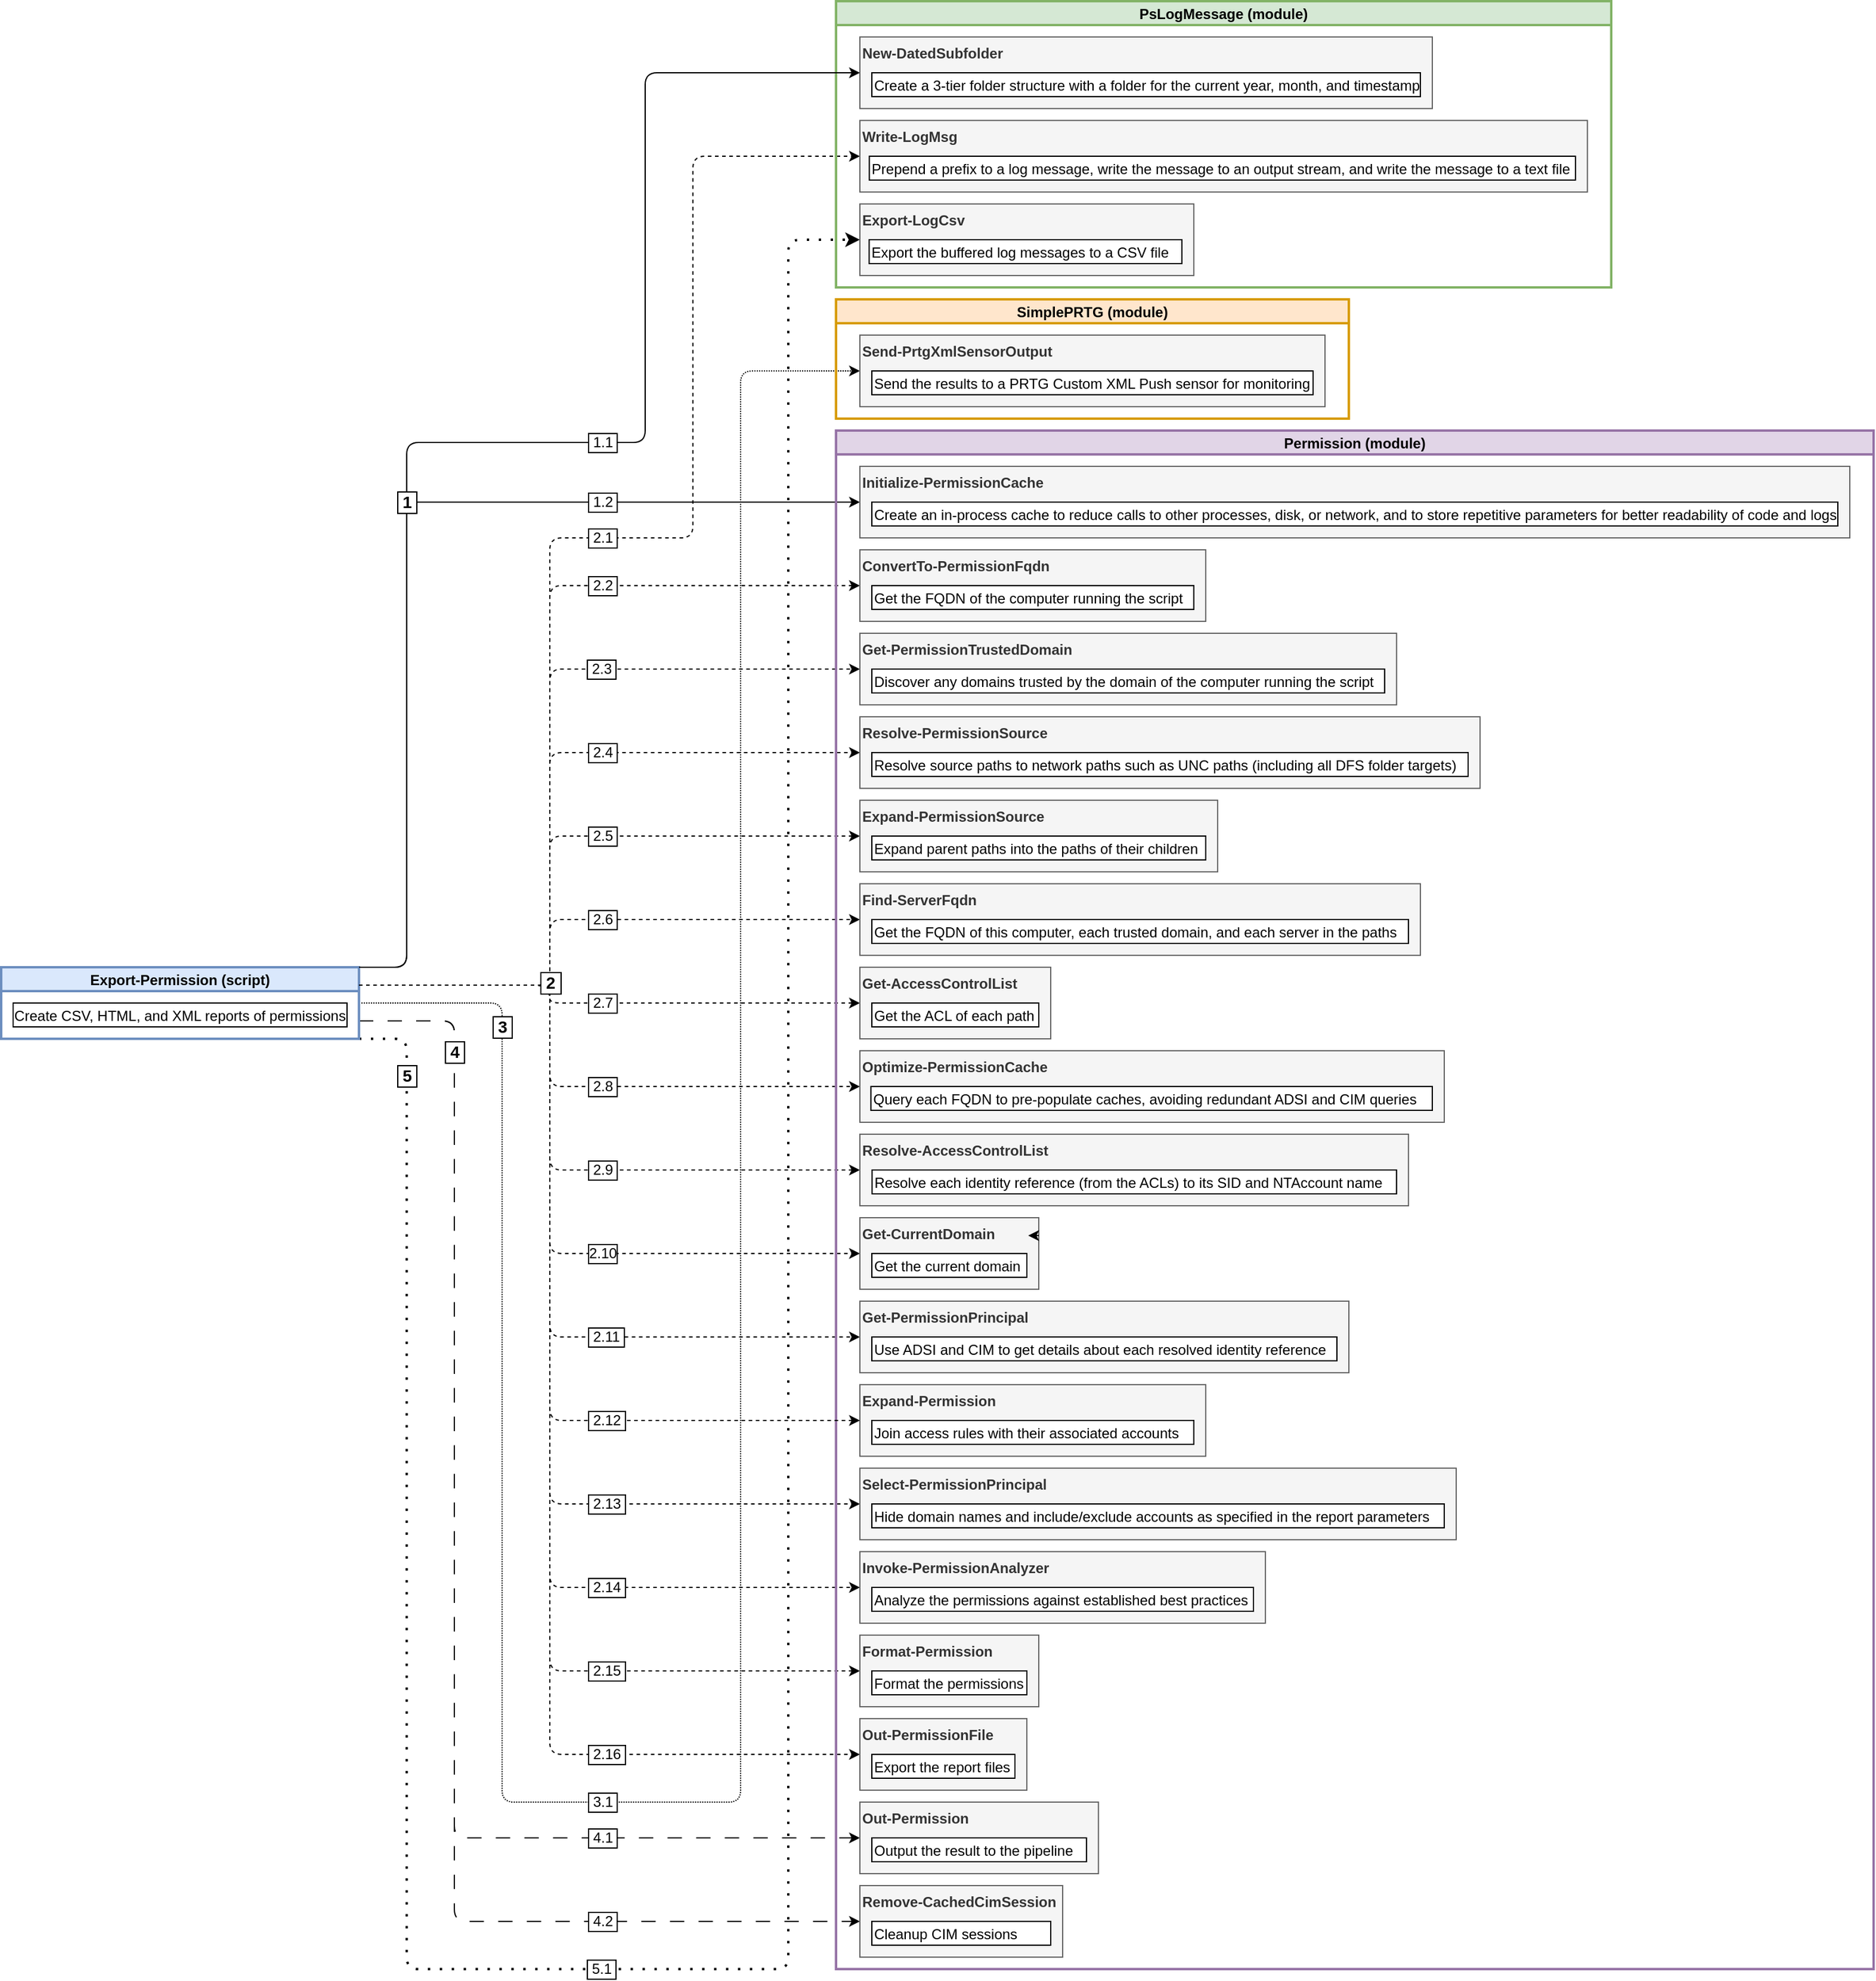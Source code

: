<mxfile version="26.0.6">
  <diagram name="Functional Block Diagram" id="0">
    <mxGraphModel dx="2253" dy="1924" grid="1" gridSize="10" guides="1" tooltips="1" connect="1" arrows="1" fold="1" page="1" pageScale="1" pageWidth="827" pageHeight="1169" math="0" shadow="0">
      <root>
        <mxCell id="0" />
        <mxCell id="1" parent="0" />
        <mxCell id="MV0d3V1n7dZhblb-bxZL-92" style="edgeStyle=orthogonalEdgeStyle;rounded=1;orthogonalLoop=1;jettySize=auto;html=1;exitX=1;exitY=0;exitDx=0;exitDy=0;entryX=0;entryY=0.5;entryDx=0;entryDy=0;curved=0;" edge="1" parent="1" source="2" target="5">
          <mxGeometry relative="1" as="geometry">
            <Array as="points">
              <mxPoint x="-160" y="720" />
              <mxPoint x="-160" y="330" />
            </Array>
          </mxGeometry>
        </mxCell>
        <mxCell id="MV0d3V1n7dZhblb-bxZL-93" value="&amp;nbsp;1.2&amp;nbsp;" style="edgeLabel;html=1;align=left;verticalAlign=middle;resizable=0;points=[];fontSize=12;labelBorderColor=default;" vertex="1" connectable="0" parent="MV0d3V1n7dZhblb-bxZL-92">
          <mxGeometry relative="1" as="geometry">
            <mxPoint x="150" y="-25" as="offset" />
          </mxGeometry>
        </mxCell>
        <mxCell id="MV0d3V1n7dZhblb-bxZL-97" style="edgeStyle=orthogonalEdgeStyle;rounded=1;orthogonalLoop=1;jettySize=auto;html=1;exitX=1;exitY=0.25;exitDx=0;exitDy=0;entryX=0;entryY=0.5;entryDx=0;entryDy=0;curved=0;dashed=1;" edge="1" parent="1" source="2" target="30">
          <mxGeometry relative="1" as="geometry">
            <Array as="points">
              <mxPoint x="-40" y="735" />
              <mxPoint x="-40" y="360" />
              <mxPoint x="80" y="360" />
              <mxPoint x="80" y="40" />
            </Array>
          </mxGeometry>
        </mxCell>
        <mxCell id="MV0d3V1n7dZhblb-bxZL-98" value="&amp;nbsp;2.1&amp;nbsp;" style="edgeLabel;html=1;align=left;verticalAlign=middle;resizable=0;points=[];fontSize=12;labelBorderColor=default;" vertex="1" connectable="0" parent="MV0d3V1n7dZhblb-bxZL-97">
          <mxGeometry relative="1" as="geometry">
            <mxPoint x="7" as="offset" />
          </mxGeometry>
        </mxCell>
        <mxCell id="MV0d3V1n7dZhblb-bxZL-99" style="edgeStyle=orthogonalEdgeStyle;rounded=1;orthogonalLoop=1;jettySize=auto;html=1;exitX=1;exitY=0.25;exitDx=0;exitDy=0;entryX=0;entryY=0.5;entryDx=0;entryDy=0;curved=0;dashed=1;" edge="1" parent="1" source="2" target="7">
          <mxGeometry relative="1" as="geometry">
            <Array as="points">
              <mxPoint x="-40" y="735" />
              <mxPoint x="-40" y="400" />
            </Array>
          </mxGeometry>
        </mxCell>
        <mxCell id="MV0d3V1n7dZhblb-bxZL-100" value="&amp;nbsp;2.2&amp;nbsp;" style="edgeLabel;html=1;align=left;verticalAlign=middle;resizable=0;points=[];fontSize=12;labelBorderColor=default;" vertex="1" connectable="0" parent="MV0d3V1n7dZhblb-bxZL-99">
          <mxGeometry x="0.411" relative="1" as="geometry">
            <mxPoint x="-8" as="offset" />
          </mxGeometry>
        </mxCell>
        <mxCell id="MV0d3V1n7dZhblb-bxZL-101" style="edgeStyle=orthogonalEdgeStyle;rounded=1;orthogonalLoop=1;jettySize=auto;html=1;exitX=1;exitY=0.25;exitDx=0;exitDy=0;entryX=0;entryY=0.5;entryDx=0;entryDy=0;curved=0;dashed=1;" edge="1" parent="1" source="2" target="9">
          <mxGeometry relative="1" as="geometry">
            <Array as="points">
              <mxPoint x="-40" y="735" />
              <mxPoint x="-40" y="470" />
            </Array>
          </mxGeometry>
        </mxCell>
        <mxCell id="MV0d3V1n7dZhblb-bxZL-102" value="&amp;nbsp;2.3&amp;nbsp;" style="edgeLabel;html=1;align=left;verticalAlign=middle;resizable=0;points=[];fontSize=12;labelBorderColor=default;" vertex="1" connectable="0" parent="MV0d3V1n7dZhblb-bxZL-101">
          <mxGeometry x="0.358" relative="1" as="geometry">
            <mxPoint x="-11" as="offset" />
          </mxGeometry>
        </mxCell>
        <mxCell id="MV0d3V1n7dZhblb-bxZL-103" style="edgeStyle=orthogonalEdgeStyle;rounded=1;orthogonalLoop=1;jettySize=auto;html=1;exitX=1;exitY=0.25;exitDx=0;exitDy=0;entryX=0;entryY=0.5;entryDx=0;entryDy=0;curved=0;dashed=1;" edge="1" parent="1" source="2" target="11">
          <mxGeometry relative="1" as="geometry">
            <Array as="points">
              <mxPoint x="-40" y="735" />
              <mxPoint x="-40" y="540" />
            </Array>
          </mxGeometry>
        </mxCell>
        <mxCell id="MV0d3V1n7dZhblb-bxZL-104" value="&amp;nbsp;2.4&amp;nbsp;" style="edgeLabel;html=1;align=left;verticalAlign=middle;resizable=0;points=[];fontSize=12;labelBorderColor=default;" vertex="1" connectable="0" parent="MV0d3V1n7dZhblb-bxZL-103">
          <mxGeometry x="0.292" relative="1" as="geometry">
            <mxPoint x="-13" as="offset" />
          </mxGeometry>
        </mxCell>
        <mxCell id="MV0d3V1n7dZhblb-bxZL-105" style="edgeStyle=orthogonalEdgeStyle;rounded=1;orthogonalLoop=1;jettySize=auto;html=1;exitX=1;exitY=0.25;exitDx=0;exitDy=0;entryX=0;entryY=0.5;entryDx=0;entryDy=0;curved=0;dashed=1;" edge="1" parent="1" source="2" target="13">
          <mxGeometry relative="1" as="geometry">
            <Array as="points">
              <mxPoint x="-40" y="735" />
              <mxPoint x="-40" y="610" />
            </Array>
          </mxGeometry>
        </mxCell>
        <mxCell id="MV0d3V1n7dZhblb-bxZL-106" value="&amp;nbsp;2.5&amp;nbsp;" style="edgeLabel;html=1;align=left;verticalAlign=middle;resizable=0;points=[];fontSize=12;labelBorderColor=default;" vertex="1" connectable="0" parent="MV0d3V1n7dZhblb-bxZL-105">
          <mxGeometry x="0.21" relative="1" as="geometry">
            <mxPoint x="-15" as="offset" />
          </mxGeometry>
        </mxCell>
        <mxCell id="MV0d3V1n7dZhblb-bxZL-107" style="edgeStyle=orthogonalEdgeStyle;rounded=1;orthogonalLoop=1;jettySize=auto;html=1;exitX=1;exitY=0.25;exitDx=0;exitDy=0;entryX=0;entryY=0.5;entryDx=0;entryDy=0;curved=0;dashed=1;" edge="1" parent="1" source="2" target="15">
          <mxGeometry relative="1" as="geometry">
            <Array as="points">
              <mxPoint x="-40" y="735" />
              <mxPoint x="-40" y="680" />
            </Array>
          </mxGeometry>
        </mxCell>
        <mxCell id="MV0d3V1n7dZhblb-bxZL-108" value="&amp;nbsp;2.6&amp;nbsp;" style="edgeLabel;html=1;align=left;verticalAlign=middle;resizable=0;points=[];fontSize=12;labelBorderColor=default;" vertex="1" connectable="0" parent="MV0d3V1n7dZhblb-bxZL-107">
          <mxGeometry x="0.099" relative="1" as="geometry">
            <mxPoint x="-16" as="offset" />
          </mxGeometry>
        </mxCell>
        <mxCell id="MV0d3V1n7dZhblb-bxZL-109" style="edgeStyle=orthogonalEdgeStyle;rounded=1;orthogonalLoop=1;jettySize=auto;html=1;exitX=1;exitY=0.25;exitDx=0;exitDy=0;entryX=0;entryY=0.5;entryDx=0;entryDy=0;curved=0;dashed=1;" edge="1" parent="1" source="2" target="17">
          <mxGeometry relative="1" as="geometry">
            <Array as="points">
              <mxPoint x="-40" y="735" />
              <mxPoint x="-40" y="750" />
            </Array>
          </mxGeometry>
        </mxCell>
        <mxCell id="MV0d3V1n7dZhblb-bxZL-110" value="&amp;nbsp;2.7&amp;nbsp;" style="edgeLabel;html=1;align=left;verticalAlign=middle;resizable=0;points=[];fontSize=12;labelBorderColor=default;" vertex="1" connectable="0" parent="MV0d3V1n7dZhblb-bxZL-109">
          <mxGeometry x="0.03" relative="1" as="geometry">
            <mxPoint x="-19" as="offset" />
          </mxGeometry>
        </mxCell>
        <mxCell id="MV0d3V1n7dZhblb-bxZL-111" style="edgeStyle=orthogonalEdgeStyle;rounded=1;orthogonalLoop=1;jettySize=auto;html=1;exitX=1;exitY=0.25;exitDx=0;exitDy=0;entryX=0;entryY=0.5;entryDx=0;entryDy=0;curved=0;dashed=1;" edge="1" parent="1" source="2" target="MV0d3V1n7dZhblb-bxZL-33">
          <mxGeometry relative="1" as="geometry">
            <Array as="points">
              <mxPoint x="-40" y="735" />
              <mxPoint x="-40" y="820" />
            </Array>
          </mxGeometry>
        </mxCell>
        <mxCell id="MV0d3V1n7dZhblb-bxZL-112" value="&amp;nbsp;2.8&amp;nbsp;" style="edgeLabel;html=1;align=left;verticalAlign=middle;resizable=0;points=[];fontSize=12;labelBorderColor=default;" vertex="1" connectable="0" parent="MV0d3V1n7dZhblb-bxZL-111">
          <mxGeometry x="0.147" relative="1" as="geometry">
            <mxPoint x="-15" as="offset" />
          </mxGeometry>
        </mxCell>
        <mxCell id="MV0d3V1n7dZhblb-bxZL-113" style="edgeStyle=orthogonalEdgeStyle;rounded=1;orthogonalLoop=1;jettySize=auto;html=1;exitX=1;exitY=0.25;exitDx=0;exitDy=0;entryX=0;entryY=0.5;entryDx=0;entryDy=0;curved=0;dashed=1;" edge="1" parent="1" source="2" target="MV0d3V1n7dZhblb-bxZL-35">
          <mxGeometry relative="1" as="geometry">
            <Array as="points">
              <mxPoint x="-40" y="735" />
              <mxPoint x="-40" y="890" />
            </Array>
          </mxGeometry>
        </mxCell>
        <mxCell id="MV0d3V1n7dZhblb-bxZL-114" value="&amp;nbsp;2.9&amp;nbsp;" style="edgeLabel;html=1;align=left;verticalAlign=middle;resizable=0;points=[];fontSize=12;labelBorderColor=default;" vertex="1" connectable="0" parent="MV0d3V1n7dZhblb-bxZL-113">
          <mxGeometry x="0.241" relative="1" as="geometry">
            <mxPoint x="-12" as="offset" />
          </mxGeometry>
        </mxCell>
        <mxCell id="MV0d3V1n7dZhblb-bxZL-115" style="edgeStyle=orthogonalEdgeStyle;rounded=1;orthogonalLoop=1;jettySize=auto;html=1;exitX=1;exitY=0.25;exitDx=0;exitDy=0;entryX=0;entryY=0.5;entryDx=0;entryDy=0;curved=0;dashed=1;" edge="1" parent="1" source="2" target="MV0d3V1n7dZhblb-bxZL-48">
          <mxGeometry relative="1" as="geometry">
            <Array as="points">
              <mxPoint x="-40" y="735" />
              <mxPoint x="-40" y="960" />
            </Array>
          </mxGeometry>
        </mxCell>
        <mxCell id="MV0d3V1n7dZhblb-bxZL-116" value="2.10" style="edgeLabel;html=1;align=left;verticalAlign=middle;resizable=0;points=[];fontSize=12;labelBorderColor=default;" vertex="1" connectable="0" parent="MV0d3V1n7dZhblb-bxZL-115">
          <mxGeometry x="0.319" relative="1" as="geometry">
            <mxPoint x="-11" as="offset" />
          </mxGeometry>
        </mxCell>
        <mxCell id="MV0d3V1n7dZhblb-bxZL-117" style="edgeStyle=orthogonalEdgeStyle;rounded=1;orthogonalLoop=1;jettySize=auto;html=1;exitX=1;exitY=0.25;exitDx=0;exitDy=0;entryX=0;entryY=0.5;entryDx=0;entryDy=0;curved=0;dashed=1;" edge="1" parent="1" source="2" target="MV0d3V1n7dZhblb-bxZL-50">
          <mxGeometry relative="1" as="geometry">
            <Array as="points">
              <mxPoint x="-40" y="735" />
              <mxPoint x="-40" y="1030" />
            </Array>
          </mxGeometry>
        </mxCell>
        <mxCell id="MV0d3V1n7dZhblb-bxZL-118" value="&amp;nbsp;2.11&amp;nbsp;" style="edgeLabel;html=1;align=left;verticalAlign=middle;resizable=0;points=[];fontSize=12;labelBorderColor=default;" vertex="1" connectable="0" parent="MV0d3V1n7dZhblb-bxZL-117">
          <mxGeometry x="0.378" relative="1" as="geometry">
            <mxPoint x="-8" as="offset" />
          </mxGeometry>
        </mxCell>
        <mxCell id="MV0d3V1n7dZhblb-bxZL-121" style="edgeStyle=orthogonalEdgeStyle;rounded=1;orthogonalLoop=1;jettySize=auto;html=1;exitX=1;exitY=0.25;exitDx=0;exitDy=0;entryX=0;entryY=0.5;entryDx=0;entryDy=0;curved=0;dashed=1;" edge="1" parent="1" source="2" target="MV0d3V1n7dZhblb-bxZL-54">
          <mxGeometry relative="1" as="geometry">
            <Array as="points">
              <mxPoint x="-40" y="735" />
              <mxPoint x="-40" y="1170" />
            </Array>
          </mxGeometry>
        </mxCell>
        <mxCell id="MV0d3V1n7dZhblb-bxZL-124" value="&amp;nbsp;2.13&amp;nbsp;" style="edgeLabel;html=1;align=left;verticalAlign=middle;resizable=0;points=[];fontSize=12;labelBorderColor=default;" vertex="1" connectable="0" parent="MV0d3V1n7dZhblb-bxZL-121">
          <mxGeometry x="0.478" relative="1" as="geometry">
            <mxPoint x="-7" as="offset" />
          </mxGeometry>
        </mxCell>
        <mxCell id="MV0d3V1n7dZhblb-bxZL-122" style="edgeStyle=orthogonalEdgeStyle;rounded=1;orthogonalLoop=1;jettySize=auto;html=1;exitX=1;exitY=0.25;exitDx=0;exitDy=0;entryX=0;entryY=0.5;entryDx=0;entryDy=0;curved=0;dashed=1;" edge="1" parent="1" source="2" target="MV0d3V1n7dZhblb-bxZL-56">
          <mxGeometry relative="1" as="geometry">
            <Array as="points">
              <mxPoint x="-40" y="735" />
              <mxPoint x="-40" y="1240" />
            </Array>
          </mxGeometry>
        </mxCell>
        <mxCell id="MV0d3V1n7dZhblb-bxZL-125" value="&amp;nbsp;2.14&amp;nbsp;" style="edgeLabel;html=1;align=left;verticalAlign=middle;resizable=0;points=[];fontSize=12;labelBorderColor=default;" vertex="1" connectable="0" parent="MV0d3V1n7dZhblb-bxZL-122">
          <mxGeometry x="0.517" relative="1" as="geometry">
            <mxPoint x="-7" as="offset" />
          </mxGeometry>
        </mxCell>
        <mxCell id="MV0d3V1n7dZhblb-bxZL-123" style="edgeStyle=orthogonalEdgeStyle;rounded=1;orthogonalLoop=1;jettySize=auto;html=1;exitX=1;exitY=0.25;exitDx=0;exitDy=0;entryX=0;entryY=0.5;entryDx=0;entryDy=0;curved=0;dashed=1;" edge="1" parent="1" source="2" target="MV0d3V1n7dZhblb-bxZL-58">
          <mxGeometry relative="1" as="geometry">
            <Array as="points">
              <mxPoint x="-40" y="735" />
              <mxPoint x="-40" y="1310" />
            </Array>
          </mxGeometry>
        </mxCell>
        <mxCell id="MV0d3V1n7dZhblb-bxZL-126" value="&amp;nbsp;2.15&amp;nbsp;" style="edgeLabel;html=1;align=left;verticalAlign=middle;resizable=0;points=[];fontSize=12;labelBorderColor=default;" vertex="1" connectable="0" parent="MV0d3V1n7dZhblb-bxZL-123">
          <mxGeometry x="0.545" relative="1" as="geometry">
            <mxPoint x="-4" as="offset" />
          </mxGeometry>
        </mxCell>
        <mxCell id="MV0d3V1n7dZhblb-bxZL-127" style="edgeStyle=orthogonalEdgeStyle;rounded=1;orthogonalLoop=1;jettySize=auto;html=1;exitX=1;exitY=0.25;exitDx=0;exitDy=0;entryX=0;entryY=0.5;entryDx=0;entryDy=0;curved=0;dashed=1;" edge="1" parent="1" source="2" target="MV0d3V1n7dZhblb-bxZL-60">
          <mxGeometry relative="1" as="geometry">
            <Array as="points">
              <mxPoint x="-40" y="735" />
              <mxPoint x="-40" y="1380" />
            </Array>
          </mxGeometry>
        </mxCell>
        <mxCell id="MV0d3V1n7dZhblb-bxZL-128" value="&amp;nbsp;2.16&amp;nbsp;" style="edgeLabel;html=1;align=left;verticalAlign=middle;resizable=0;points=[];fontSize=12;labelBorderColor=default;" vertex="1" connectable="0" parent="MV0d3V1n7dZhblb-bxZL-127">
          <mxGeometry x="0.57" relative="1" as="geometry">
            <mxPoint x="-1" as="offset" />
          </mxGeometry>
        </mxCell>
        <mxCell id="MV0d3V1n7dZhblb-bxZL-129" style="edgeStyle=orthogonalEdgeStyle;rounded=1;orthogonalLoop=1;jettySize=auto;html=1;exitX=1;exitY=0.5;exitDx=0;exitDy=0;entryX=0;entryY=0.5;entryDx=0;entryDy=0;curved=0;dashed=1;dashPattern=1 1;" edge="1" parent="1" source="2" target="MV0d3V1n7dZhblb-bxZL-63">
          <mxGeometry relative="1" as="geometry">
            <Array as="points">
              <mxPoint x="-80" y="750" />
              <mxPoint x="-80" y="1420" />
              <mxPoint x="120" y="1420" />
              <mxPoint x="120" y="220" />
            </Array>
          </mxGeometry>
        </mxCell>
        <mxCell id="MV0d3V1n7dZhblb-bxZL-130" value="&amp;nbsp;3.1&amp;nbsp;" style="edgeLabel;html=1;align=left;verticalAlign=middle;resizable=0;points=[];fontSize=12;labelBorderColor=default;" vertex="1" connectable="0" parent="MV0d3V1n7dZhblb-bxZL-129">
          <mxGeometry x="-0.229" relative="1" as="geometry">
            <mxPoint x="-23" as="offset" />
          </mxGeometry>
        </mxCell>
        <mxCell id="MV0d3V1n7dZhblb-bxZL-133" value="&amp;nbsp;3&amp;nbsp;" style="edgeLabel;html=1;align=center;verticalAlign=middle;resizable=0;points=[];fontSize=14;fontStyle=1;labelBorderColor=default;" vertex="1" connectable="0" parent="MV0d3V1n7dZhblb-bxZL-129">
          <mxGeometry relative="1" as="geometry">
            <mxPoint x="-200" y="-495" as="offset" />
          </mxGeometry>
        </mxCell>
        <mxCell id="MV0d3V1n7dZhblb-bxZL-131" style="edgeStyle=orthogonalEdgeStyle;rounded=1;orthogonalLoop=1;jettySize=auto;html=1;exitX=1;exitY=0.75;exitDx=0;exitDy=0;entryX=0;entryY=0.5;entryDx=0;entryDy=0;curved=0;dashed=1;dashPattern=12 12;" edge="1" parent="1" source="2" target="MV0d3V1n7dZhblb-bxZL-70">
          <mxGeometry relative="1" as="geometry">
            <Array as="points">
              <mxPoint x="-120" y="765" />
              <mxPoint x="-120" y="1450" />
            </Array>
          </mxGeometry>
        </mxCell>
        <mxCell id="MV0d3V1n7dZhblb-bxZL-134" value="&amp;nbsp;4.1&amp;nbsp;" style="edgeLabel;html=1;align=left;verticalAlign=middle;resizable=0;points=[];fontSize=12;labelBorderColor=default;" vertex="1" connectable="0" parent="MV0d3V1n7dZhblb-bxZL-131">
          <mxGeometry x="0.586" relative="1" as="geometry">
            <mxPoint x="-2" as="offset" />
          </mxGeometry>
        </mxCell>
        <mxCell id="MV0d3V1n7dZhblb-bxZL-135" style="edgeStyle=orthogonalEdgeStyle;rounded=1;orthogonalLoop=1;jettySize=auto;html=1;exitX=1;exitY=0.75;exitDx=0;exitDy=0;entryX=0;entryY=0.5;entryDx=0;entryDy=0;curved=0;dashed=1;dashPattern=12 12;" edge="1" parent="1" source="2" target="MV0d3V1n7dZhblb-bxZL-72">
          <mxGeometry relative="1" as="geometry">
            <Array as="points">
              <mxPoint x="-120" y="765" />
              <mxPoint x="-120" y="1520" />
            </Array>
          </mxGeometry>
        </mxCell>
        <mxCell id="MV0d3V1n7dZhblb-bxZL-136" value="&amp;nbsp;4.2&amp;nbsp;" style="edgeLabel;html=1;align=left;verticalAlign=middle;resizable=0;points=[];fontSize=12;labelBorderColor=default;" vertex="1" connectable="0" parent="MV0d3V1n7dZhblb-bxZL-135">
          <mxGeometry x="0.608" relative="1" as="geometry">
            <mxPoint as="offset" />
          </mxGeometry>
        </mxCell>
        <mxCell id="MV0d3V1n7dZhblb-bxZL-139" value="&amp;nbsp;4&amp;nbsp;" style="edgeLabel;html=1;align=center;verticalAlign=middle;resizable=0;points=[];fontSize=14;fontStyle=1;labelBorderColor=default;" vertex="1" connectable="0" parent="MV0d3V1n7dZhblb-bxZL-135">
          <mxGeometry relative="1" as="geometry">
            <mxPoint y="-482" as="offset" />
          </mxGeometry>
        </mxCell>
        <mxCell id="MV0d3V1n7dZhblb-bxZL-137" style="edgeStyle=orthogonalEdgeStyle;rounded=1;orthogonalLoop=1;jettySize=auto;html=1;exitX=1;exitY=1;exitDx=0;exitDy=0;entryX=0;entryY=0.5;entryDx=0;entryDy=0;curved=0;dashed=1;dashPattern=1 4;strokeWidth=2;" edge="1" parent="1" source="2" target="MV0d3V1n7dZhblb-bxZL-37">
          <mxGeometry relative="1" as="geometry">
            <Array as="points">
              <mxPoint x="-160" y="1560" />
              <mxPoint x="160" y="1560" />
              <mxPoint x="160" y="110" />
            </Array>
          </mxGeometry>
        </mxCell>
        <mxCell id="MV0d3V1n7dZhblb-bxZL-138" value="&amp;nbsp;5.1&amp;nbsp;" style="edgeLabel;html=1;align=left;verticalAlign=middle;resizable=0;points=[];fontSize=12;labelBorderColor=default;" vertex="1" connectable="0" parent="MV0d3V1n7dZhblb-bxZL-137">
          <mxGeometry x="-0.247" relative="1" as="geometry">
            <mxPoint x="-28" as="offset" />
          </mxGeometry>
        </mxCell>
        <mxCell id="MV0d3V1n7dZhblb-bxZL-140" value="&amp;nbsp;5&amp;nbsp;" style="edgeLabel;html=1;align=center;verticalAlign=middle;resizable=0;points=[];fontSize=14;fontStyle=1;labelBorderColor=default;spacingLeft=0;" vertex="1" connectable="0" parent="MV0d3V1n7dZhblb-bxZL-137">
          <mxGeometry x="-0.424" relative="1" as="geometry">
            <mxPoint y="-692" as="offset" />
          </mxGeometry>
        </mxCell>
        <mxCell id="2" value="Export-Permission (script)" style="shape=swimlane;startSize=20;fontStyle=1;fillColor=#dae8fc;strokeColor=#6c8ebf;strokeWidth=2;" parent="1" vertex="1">
          <mxGeometry x="-500" y="720" width="300" height="60" as="geometry" />
        </mxCell>
        <mxCell id="3" value="Create CSV, HTML, and XML reports of permissions" style="shape=rectangle;" parent="2" vertex="1">
          <mxGeometry x="10" y="30" width="280" height="20" as="geometry" />
        </mxCell>
        <mxCell id="4" value="Permission (module)" style="shape=swimlane;startSize=20;fontStyle=1;fillColor=#e1d5e7;strokeColor=#9673a6;strokeWidth=2;" parent="1" vertex="1">
          <mxGeometry x="200" y="270" width="870" height="1290" as="geometry">
            <mxRectangle x="200" y="270" width="150" height="30" as="alternateBounds" />
          </mxGeometry>
        </mxCell>
        <mxCell id="5" value="Initialize-PermissionCache" style="shape=rectangle;labelPosition=center;verticalLabelPosition=middle;align=left;verticalAlign=top;fontStyle=1;fillColor=#f5f5f5;fontColor=#333333;strokeColor=#666666;" parent="4" vertex="1">
          <mxGeometry x="20" y="30" width="830" height="60" as="geometry" />
        </mxCell>
        <mxCell id="6" value="Create an in-process cache to reduce calls to other processes, disk, or network, and to store repetitive parameters for better readability of code and logs" style="shape=rectangle;align=left;" parent="5" vertex="1">
          <mxGeometry x="10" y="30" width="810" height="20" as="geometry" />
        </mxCell>
        <mxCell id="7" value="ConvertTo-PermissionFqdn" style="shape=rectangle;verticalAlign=top;align=left;fontStyle=1;fillColor=#f5f5f5;fontColor=#333333;strokeColor=#666666;" parent="4" vertex="1">
          <mxGeometry x="20" y="100" width="290" height="60" as="geometry" />
        </mxCell>
        <mxCell id="8" value="Get the FQDN of the computer running the script" style="shape=rectangle;align=left;" parent="7" vertex="1">
          <mxGeometry x="10" y="30" width="270" height="20" as="geometry" />
        </mxCell>
        <mxCell id="9" value="Get-PermissionTrustedDomain" style="shape=rectangle;verticalAlign=top;align=left;fontStyle=1;fillColor=#f5f5f5;fontColor=#333333;strokeColor=#666666;" parent="4" vertex="1">
          <mxGeometry x="20" y="170" width="450" height="60" as="geometry" />
        </mxCell>
        <mxCell id="10" value="Discover any domains trusted by the domain of the computer running the script" style="shape=rectangle;align=left;" parent="9" vertex="1">
          <mxGeometry x="10" y="30" width="430" height="20" as="geometry" />
        </mxCell>
        <mxCell id="11" value="Resolve-PermissionSource" style="shape=rectangle;verticalAlign=top;align=left;fontStyle=1;fillColor=#f5f5f5;fontColor=#333333;strokeColor=#666666;" parent="4" vertex="1">
          <mxGeometry x="20" y="240" width="520" height="60" as="geometry" />
        </mxCell>
        <mxCell id="12" value="Resolve source paths to network paths such as UNC paths (including all DFS folder targets)" style="shape=rectangle;align=left;" parent="11" vertex="1">
          <mxGeometry x="10" y="30" width="500" height="20" as="geometry" />
        </mxCell>
        <mxCell id="13" value="Expand-PermissionSource" style="shape=rectangle;verticalAlign=top;align=left;fontStyle=1;fillColor=#f5f5f5;fontColor=#333333;strokeColor=#666666;" parent="4" vertex="1">
          <mxGeometry x="20" y="310" width="300" height="60" as="geometry" />
        </mxCell>
        <mxCell id="14" value="Expand parent paths into the paths of their children" style="shape=rectangle;align=left;" parent="13" vertex="1">
          <mxGeometry x="10" y="30" width="280" height="20" as="geometry" />
        </mxCell>
        <mxCell id="15" value="Find-ServerFqdn" style="shape=rectangle;verticalAlign=top;align=left;fontStyle=1;fillColor=#f5f5f5;fontColor=#333333;strokeColor=#666666;" parent="4" vertex="1">
          <mxGeometry x="20" y="380" width="470" height="60" as="geometry" />
        </mxCell>
        <mxCell id="16" value="Get the FQDN of this computer, each trusted domain, and each server in the paths" style="shape=rectangle;align=left;" parent="4" vertex="1">
          <mxGeometry x="30" y="410" width="450" height="20" as="geometry" />
        </mxCell>
        <mxCell id="17" value="Get-AccessControlList" style="shape=rectangle;verticalAlign=top;align=left;fontStyle=1;fillColor=#f5f5f5;fontColor=#333333;strokeColor=#666666;" parent="4" vertex="1">
          <mxGeometry x="20" y="450" width="160" height="60" as="geometry" />
        </mxCell>
        <mxCell id="18" value="Get the ACL of each path" style="shape=rectangle;align=left;" parent="17" vertex="1">
          <mxGeometry x="10" y="30" width="140" height="20" as="geometry" />
        </mxCell>
        <mxCell id="MV0d3V1n7dZhblb-bxZL-33" value="Optimize-PermissionCache" style="shape=rectangle;verticalAlign=top;align=left;fontStyle=1;fillColor=#f5f5f5;fontColor=#333333;strokeColor=#666666;" vertex="1" parent="4">
          <mxGeometry x="20" y="520" width="490" height="60" as="geometry" />
        </mxCell>
        <mxCell id="MV0d3V1n7dZhblb-bxZL-34" value="Query each FQDN to pre-populate caches, avoiding redundant ADSI and CIM queries" style="shape=rectangle;align=left;" vertex="1" parent="MV0d3V1n7dZhblb-bxZL-33">
          <mxGeometry x="9.25" y="30" width="470.75" height="20" as="geometry" />
        </mxCell>
        <mxCell id="MV0d3V1n7dZhblb-bxZL-35" value="Resolve-AccessControlList" style="shape=rectangle;verticalAlign=top;align=left;fontStyle=1;fillColor=#f5f5f5;fontColor=#333333;strokeColor=#666666;" vertex="1" parent="4">
          <mxGeometry x="20" y="590" width="460" height="60" as="geometry" />
        </mxCell>
        <mxCell id="MV0d3V1n7dZhblb-bxZL-36" value="Resolve each identity reference (from the ACLs) to its SID and NTAccount name" style="shape=rectangle;align=left;" vertex="1" parent="MV0d3V1n7dZhblb-bxZL-35">
          <mxGeometry x="10.22" y="30" width="439.78" height="20" as="geometry" />
        </mxCell>
        <mxCell id="MV0d3V1n7dZhblb-bxZL-48" value="Get-CurrentDomain" style="shape=rectangle;verticalAlign=top;align=left;fontStyle=1;fillColor=#f5f5f5;fontColor=#333333;strokeColor=#666666;" vertex="1" parent="4">
          <mxGeometry x="20" y="660" width="150" height="60" as="geometry" />
        </mxCell>
        <mxCell id="MV0d3V1n7dZhblb-bxZL-49" value="Get the current domain" style="shape=rectangle;align=left;" vertex="1" parent="MV0d3V1n7dZhblb-bxZL-48">
          <mxGeometry x="10" y="30" width="130" height="20" as="geometry" />
        </mxCell>
        <mxCell id="MV0d3V1n7dZhblb-bxZL-50" value="Get-PermissionPrincipal" style="shape=rectangle;verticalAlign=top;align=left;fontStyle=1;fillColor=#f5f5f5;fontColor=#333333;strokeColor=#666666;" vertex="1" parent="4">
          <mxGeometry x="20" y="730" width="410" height="60" as="geometry" />
        </mxCell>
        <mxCell id="MV0d3V1n7dZhblb-bxZL-51" value="Use ADSI and CIM to get details about each resolved identity reference" style="shape=rectangle;align=left;" vertex="1" parent="MV0d3V1n7dZhblb-bxZL-50">
          <mxGeometry x="10" y="30" width="390" height="20" as="geometry" />
        </mxCell>
        <mxCell id="MV0d3V1n7dZhblb-bxZL-52" value="Expand-Permission" style="shape=rectangle;verticalAlign=top;align=left;fontStyle=1;fillColor=#f5f5f5;fontColor=#333333;strokeColor=#666666;" vertex="1" parent="4">
          <mxGeometry x="20" y="800" width="290" height="60" as="geometry" />
        </mxCell>
        <mxCell id="MV0d3V1n7dZhblb-bxZL-53" value="Join access rules with their associated accounts" style="shape=rectangle;align=left;" vertex="1" parent="MV0d3V1n7dZhblb-bxZL-52">
          <mxGeometry x="10" y="30" width="270" height="20" as="geometry" />
        </mxCell>
        <mxCell id="MV0d3V1n7dZhblb-bxZL-54" value="Select-PermissionPrincipal" style="shape=rectangle;verticalAlign=top;align=left;fontStyle=1;fillColor=#f5f5f5;fontColor=#333333;strokeColor=#666666;" vertex="1" parent="4">
          <mxGeometry x="20" y="870" width="500" height="60" as="geometry" />
        </mxCell>
        <mxCell id="MV0d3V1n7dZhblb-bxZL-55" value="Hide domain names and include/exclude accounts as specified in the report parameters" style="shape=rectangle;align=left;" vertex="1" parent="MV0d3V1n7dZhblb-bxZL-54">
          <mxGeometry x="10" y="30" width="480" height="20" as="geometry" />
        </mxCell>
        <mxCell id="MV0d3V1n7dZhblb-bxZL-56" value="Invoke-PermissionAnalyzer" style="shape=rectangle;verticalAlign=top;align=left;fontStyle=1;fillColor=#f5f5f5;fontColor=#333333;strokeColor=#666666;" vertex="1" parent="4">
          <mxGeometry x="20" y="940" width="340" height="60" as="geometry" />
        </mxCell>
        <mxCell id="MV0d3V1n7dZhblb-bxZL-57" value="Analyze the permissions against established best practices" style="shape=rectangle;align=left;" vertex="1" parent="MV0d3V1n7dZhblb-bxZL-56">
          <mxGeometry x="10" y="30" width="320" height="20" as="geometry" />
        </mxCell>
        <mxCell id="MV0d3V1n7dZhblb-bxZL-58" value="Format-Permission" style="shape=rectangle;verticalAlign=top;align=left;fontStyle=1;fillColor=#f5f5f5;fontColor=#333333;strokeColor=#666666;" vertex="1" parent="4">
          <mxGeometry x="20" y="1010" width="150" height="60" as="geometry" />
        </mxCell>
        <mxCell id="MV0d3V1n7dZhblb-bxZL-59" value="Format the permissions" style="shape=rectangle;align=left;" vertex="1" parent="MV0d3V1n7dZhblb-bxZL-58">
          <mxGeometry x="10" y="30" width="130.01" height="20" as="geometry" />
        </mxCell>
        <mxCell id="MV0d3V1n7dZhblb-bxZL-60" value="Out-PermissionFile" style="shape=rectangle;verticalAlign=top;align=left;fontStyle=1;fillColor=#f5f5f5;fontColor=#333333;strokeColor=#666666;" vertex="1" parent="4">
          <mxGeometry x="20" y="1080" width="140" height="60" as="geometry" />
        </mxCell>
        <mxCell id="MV0d3V1n7dZhblb-bxZL-61" value="Export the report files" style="shape=rectangle;align=left;" vertex="1" parent="MV0d3V1n7dZhblb-bxZL-60">
          <mxGeometry x="10" y="30" width="120" height="20" as="geometry" />
        </mxCell>
        <mxCell id="MV0d3V1n7dZhblb-bxZL-70" value="Out-Permission" style="shape=rectangle;verticalAlign=top;align=left;fontStyle=1;fillColor=#f5f5f5;fontColor=#333333;strokeColor=#666666;" vertex="1" parent="4">
          <mxGeometry x="20" y="1150" width="200" height="60" as="geometry" />
        </mxCell>
        <mxCell id="MV0d3V1n7dZhblb-bxZL-71" value="Output the result to the pipeline" style="shape=rectangle;align=left;" vertex="1" parent="MV0d3V1n7dZhblb-bxZL-70">
          <mxGeometry x="10" y="30" width="180" height="20" as="geometry" />
        </mxCell>
        <mxCell id="MV0d3V1n7dZhblb-bxZL-72" value="Remove-CachedCimSession" style="shape=rectangle;verticalAlign=top;align=left;fontStyle=1;fillColor=#f5f5f5;fontColor=#333333;strokeColor=#666666;" vertex="1" parent="4">
          <mxGeometry x="20" y="1220" width="170" height="60" as="geometry" />
        </mxCell>
        <mxCell id="MV0d3V1n7dZhblb-bxZL-143" style="edgeStyle=orthogonalEdgeStyle;rounded=0;orthogonalLoop=1;jettySize=auto;html=1;exitX=1;exitY=0.25;exitDx=0;exitDy=0;entryX=0.941;entryY=0.25;entryDx=0;entryDy=0;entryPerimeter=0;align=left;" edge="1" parent="4" source="MV0d3V1n7dZhblb-bxZL-48" target="MV0d3V1n7dZhblb-bxZL-48">
          <mxGeometry relative="1" as="geometry" />
        </mxCell>
        <mxCell id="MV0d3V1n7dZhblb-bxZL-73" value="Cleanup CIM sessions" style="shape=rectangle;align=left;" vertex="1" parent="4">
          <mxGeometry x="30" y="1250" width="150" height="20" as="geometry" />
        </mxCell>
        <mxCell id="27" value="PsLogMessage (module)" style="shape=swimlane;startSize=20;fontStyle=1;fillColor=#d5e8d4;strokeColor=#82b366;strokeWidth=2;" parent="1" vertex="1">
          <mxGeometry x="200" y="-90" width="650" height="240" as="geometry">
            <mxRectangle x="200" y="-90" width="170" height="30" as="alternateBounds" />
          </mxGeometry>
        </mxCell>
        <mxCell id="28" value="New-DatedSubfolder" style="shape=rectangle;verticalAlign=top;align=left;fontStyle=1;fillColor=#f5f5f5;fontColor=#333333;strokeColor=#666666;" parent="27" vertex="1">
          <mxGeometry x="20" y="30" width="480" height="60" as="geometry" />
        </mxCell>
        <mxCell id="29" value="Create a 3-tier folder structure with a folder for the current year, month, and timestamp" style="shape=rectangle;align=left;" parent="28" vertex="1">
          <mxGeometry x="10" y="30" width="460" height="20" as="geometry" />
        </mxCell>
        <mxCell id="30" value="Write-LogMsg" style="shape=rectangle;verticalAlign=top;align=left;fontStyle=1;fillColor=#f5f5f5;fontColor=#333333;strokeColor=#666666;" parent="27" vertex="1">
          <mxGeometry x="20" y="100" width="610" height="60" as="geometry" />
        </mxCell>
        <mxCell id="31" value="Prepend a prefix to a log message, write the message to an output stream, and write the message to a text file" style="shape=rectangle;align=left;" parent="30" vertex="1">
          <mxGeometry x="7.9" y="30" width="592.1" height="20" as="geometry" />
        </mxCell>
        <mxCell id="MV0d3V1n7dZhblb-bxZL-37" value="Export-LogCsv" style="shape=rectangle;verticalAlign=top;align=left;fontStyle=1;fillColor=#f5f5f5;fontColor=#333333;strokeColor=#666666;" vertex="1" parent="27">
          <mxGeometry x="20" y="170" width="280" height="60" as="geometry" />
        </mxCell>
        <mxCell id="MV0d3V1n7dZhblb-bxZL-38" value="Export the buffered log messages to a CSV file" style="shape=rectangle;align=left;" vertex="1" parent="MV0d3V1n7dZhblb-bxZL-37">
          <mxGeometry x="7.77" y="30" width="262.23" height="20" as="geometry" />
        </mxCell>
        <mxCell id="MV0d3V1n7dZhblb-bxZL-62" value="SimplePRTG (module)" style="shape=swimlane;startSize=20;fontStyle=1;fillColor=#ffe6cc;strokeColor=#d79b00;strokeWidth=2;" vertex="1" parent="1">
          <mxGeometry x="200" y="160" width="430" height="100" as="geometry">
            <mxRectangle x="200" y="160" width="160" height="30" as="alternateBounds" />
          </mxGeometry>
        </mxCell>
        <mxCell id="MV0d3V1n7dZhblb-bxZL-63" value="Send-PrtgXmlSensorOutput" style="shape=rectangle;verticalAlign=top;align=left;fontStyle=1;fillColor=#f5f5f5;fontColor=#333333;strokeColor=#666666;" vertex="1" parent="MV0d3V1n7dZhblb-bxZL-62">
          <mxGeometry x="20" y="30" width="390" height="60" as="geometry" />
        </mxCell>
        <mxCell id="MV0d3V1n7dZhblb-bxZL-64" value="Send the results to a PRTG Custom XML Push sensor for monitoring" style="shape=rectangle;align=left;" vertex="1" parent="MV0d3V1n7dZhblb-bxZL-63">
          <mxGeometry x="10" y="30" width="370" height="20" as="geometry" />
        </mxCell>
        <mxCell id="MV0d3V1n7dZhblb-bxZL-88" style="edgeStyle=orthogonalEdgeStyle;rounded=1;orthogonalLoop=1;jettySize=auto;html=1;exitX=1;exitY=0;exitDx=0;exitDy=0;entryX=0;entryY=0.5;entryDx=0;entryDy=0;curved=0;" edge="1" parent="1" source="2" target="28">
          <mxGeometry relative="1" as="geometry">
            <Array as="points">
              <mxPoint x="-160" y="280" />
              <mxPoint x="40" y="280" />
              <mxPoint x="40" y="-30" />
            </Array>
          </mxGeometry>
        </mxCell>
        <mxCell id="MV0d3V1n7dZhblb-bxZL-90" value="&amp;nbsp;1&amp;nbsp;" style="edgeLabel;html=1;align=center;verticalAlign=middle;resizable=0;points=[];fontSize=14;fontStyle=1;labelBorderColor=default;" vertex="1" connectable="0" parent="MV0d3V1n7dZhblb-bxZL-88">
          <mxGeometry relative="1" as="geometry">
            <mxPoint x="-105" y="50" as="offset" />
          </mxGeometry>
        </mxCell>
        <mxCell id="MV0d3V1n7dZhblb-bxZL-91" value="&amp;nbsp;1.1&amp;nbsp;" style="edgeLabel;html=1;align=left;verticalAlign=middle;resizable=0;points=[];fontSize=12;labelBorderColor=default;" vertex="1" connectable="0" parent="MV0d3V1n7dZhblb-bxZL-88">
          <mxGeometry relative="1" as="geometry">
            <mxPoint x="45" as="offset" />
          </mxGeometry>
        </mxCell>
        <mxCell id="MV0d3V1n7dZhblb-bxZL-119" style="edgeStyle=orthogonalEdgeStyle;rounded=1;orthogonalLoop=1;jettySize=auto;html=1;exitX=1;exitY=0.25;exitDx=0;exitDy=0;entryX=0;entryY=0.5;entryDx=0;entryDy=0;curved=0;dashed=1;" edge="1" parent="1" source="2" target="MV0d3V1n7dZhblb-bxZL-52">
          <mxGeometry relative="1" as="geometry">
            <Array as="points">
              <mxPoint x="-40" y="735" />
              <mxPoint x="-40" y="1100" />
            </Array>
          </mxGeometry>
        </mxCell>
        <mxCell id="MV0d3V1n7dZhblb-bxZL-120" value="&amp;nbsp;2.12&amp;nbsp;" style="edgeLabel;html=1;align=left;verticalAlign=middle;resizable=0;points=[];fontSize=12;labelBorderColor=default;" vertex="1" connectable="0" parent="MV0d3V1n7dZhblb-bxZL-119">
          <mxGeometry x="0.439" relative="1" as="geometry">
            <mxPoint x="-10" as="offset" />
          </mxGeometry>
        </mxCell>
        <mxCell id="MV0d3V1n7dZhblb-bxZL-132" value="&amp;nbsp;2&amp;nbsp;" style="edgeLabel;html=1;align=left;verticalAlign=middle;resizable=0;points=[];fontStyle=1;fontSize=14;labelBorderColor=default;" vertex="1" connectable="0" parent="MV0d3V1n7dZhblb-bxZL-119">
          <mxGeometry relative="1" as="geometry">
            <mxPoint x="-10" y="-235" as="offset" />
          </mxGeometry>
        </mxCell>
      </root>
    </mxGraphModel>
  </diagram>
</mxfile>
